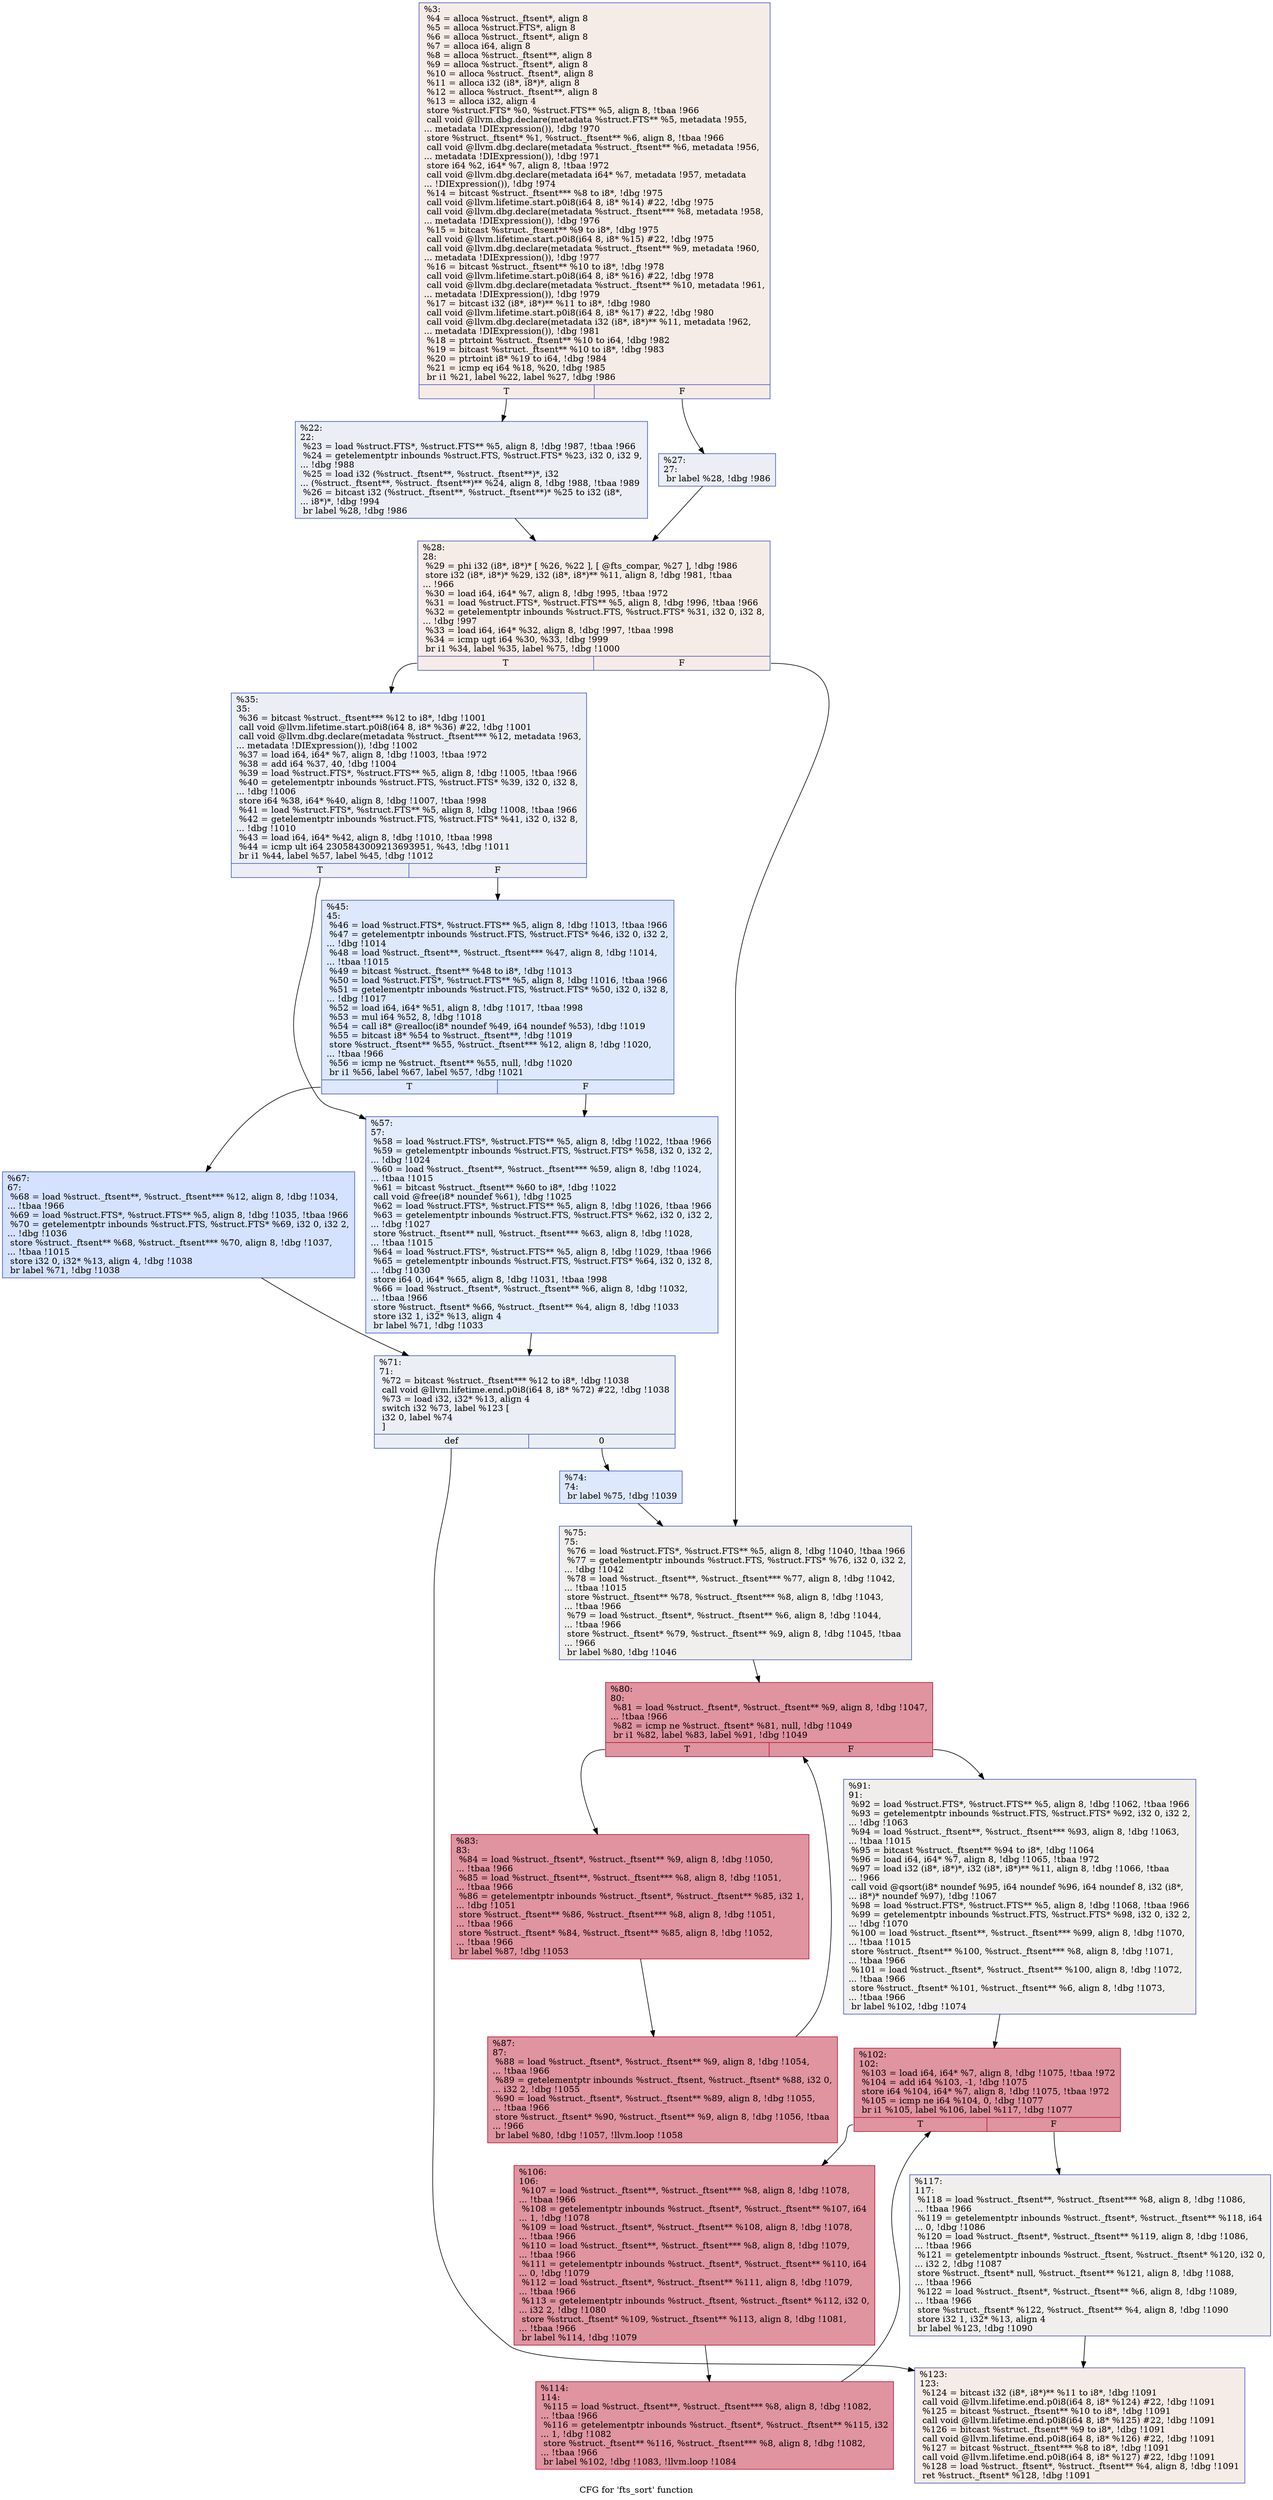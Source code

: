 digraph "CFG for 'fts_sort' function" {
	label="CFG for 'fts_sort' function";

	Node0x2059a30 [shape=record,color="#3d50c3ff", style=filled, fillcolor="#ead5c970",label="{%3:\l  %4 = alloca %struct._ftsent*, align 8\l  %5 = alloca %struct.FTS*, align 8\l  %6 = alloca %struct._ftsent*, align 8\l  %7 = alloca i64, align 8\l  %8 = alloca %struct._ftsent**, align 8\l  %9 = alloca %struct._ftsent*, align 8\l  %10 = alloca %struct._ftsent*, align 8\l  %11 = alloca i32 (i8*, i8*)*, align 8\l  %12 = alloca %struct._ftsent**, align 8\l  %13 = alloca i32, align 4\l  store %struct.FTS* %0, %struct.FTS** %5, align 8, !tbaa !966\l  call void @llvm.dbg.declare(metadata %struct.FTS** %5, metadata !955,\l... metadata !DIExpression()), !dbg !970\l  store %struct._ftsent* %1, %struct._ftsent** %6, align 8, !tbaa !966\l  call void @llvm.dbg.declare(metadata %struct._ftsent** %6, metadata !956,\l... metadata !DIExpression()), !dbg !971\l  store i64 %2, i64* %7, align 8, !tbaa !972\l  call void @llvm.dbg.declare(metadata i64* %7, metadata !957, metadata\l... !DIExpression()), !dbg !974\l  %14 = bitcast %struct._ftsent*** %8 to i8*, !dbg !975\l  call void @llvm.lifetime.start.p0i8(i64 8, i8* %14) #22, !dbg !975\l  call void @llvm.dbg.declare(metadata %struct._ftsent*** %8, metadata !958,\l... metadata !DIExpression()), !dbg !976\l  %15 = bitcast %struct._ftsent** %9 to i8*, !dbg !975\l  call void @llvm.lifetime.start.p0i8(i64 8, i8* %15) #22, !dbg !975\l  call void @llvm.dbg.declare(metadata %struct._ftsent** %9, metadata !960,\l... metadata !DIExpression()), !dbg !977\l  %16 = bitcast %struct._ftsent** %10 to i8*, !dbg !978\l  call void @llvm.lifetime.start.p0i8(i64 8, i8* %16) #22, !dbg !978\l  call void @llvm.dbg.declare(metadata %struct._ftsent** %10, metadata !961,\l... metadata !DIExpression()), !dbg !979\l  %17 = bitcast i32 (i8*, i8*)** %11 to i8*, !dbg !980\l  call void @llvm.lifetime.start.p0i8(i64 8, i8* %17) #22, !dbg !980\l  call void @llvm.dbg.declare(metadata i32 (i8*, i8*)** %11, metadata !962,\l... metadata !DIExpression()), !dbg !981\l  %18 = ptrtoint %struct._ftsent** %10 to i64, !dbg !982\l  %19 = bitcast %struct._ftsent** %10 to i8*, !dbg !983\l  %20 = ptrtoint i8* %19 to i64, !dbg !984\l  %21 = icmp eq i64 %18, %20, !dbg !985\l  br i1 %21, label %22, label %27, !dbg !986\l|{<s0>T|<s1>F}}"];
	Node0x2059a30:s0 -> Node0x201ef70;
	Node0x2059a30:s1 -> Node0x201efc0;
	Node0x201ef70 [shape=record,color="#3d50c3ff", style=filled, fillcolor="#d1dae970",label="{%22:\l22:                                               \l  %23 = load %struct.FTS*, %struct.FTS** %5, align 8, !dbg !987, !tbaa !966\l  %24 = getelementptr inbounds %struct.FTS, %struct.FTS* %23, i32 0, i32 9,\l... !dbg !988\l  %25 = load i32 (%struct._ftsent**, %struct._ftsent**)*, i32\l... (%struct._ftsent**, %struct._ftsent**)** %24, align 8, !dbg !988, !tbaa !989\l  %26 = bitcast i32 (%struct._ftsent**, %struct._ftsent**)* %25 to i32 (i8*,\l... i8*)*, !dbg !994\l  br label %28, !dbg !986\l}"];
	Node0x201ef70 -> Node0x201f010;
	Node0x201efc0 [shape=record,color="#3d50c3ff", style=filled, fillcolor="#d1dae970",label="{%27:\l27:                                               \l  br label %28, !dbg !986\l}"];
	Node0x201efc0 -> Node0x201f010;
	Node0x201f010 [shape=record,color="#3d50c3ff", style=filled, fillcolor="#ead5c970",label="{%28:\l28:                                               \l  %29 = phi i32 (i8*, i8*)* [ %26, %22 ], [ @fts_compar, %27 ], !dbg !986\l  store i32 (i8*, i8*)* %29, i32 (i8*, i8*)** %11, align 8, !dbg !981, !tbaa\l... !966\l  %30 = load i64, i64* %7, align 8, !dbg !995, !tbaa !972\l  %31 = load %struct.FTS*, %struct.FTS** %5, align 8, !dbg !996, !tbaa !966\l  %32 = getelementptr inbounds %struct.FTS, %struct.FTS* %31, i32 0, i32 8,\l... !dbg !997\l  %33 = load i64, i64* %32, align 8, !dbg !997, !tbaa !998\l  %34 = icmp ugt i64 %30, %33, !dbg !999\l  br i1 %34, label %35, label %75, !dbg !1000\l|{<s0>T|<s1>F}}"];
	Node0x201f010:s0 -> Node0x201f060;
	Node0x201f010:s1 -> Node0x201f240;
	Node0x201f060 [shape=record,color="#3d50c3ff", style=filled, fillcolor="#d1dae970",label="{%35:\l35:                                               \l  %36 = bitcast %struct._ftsent*** %12 to i8*, !dbg !1001\l  call void @llvm.lifetime.start.p0i8(i64 8, i8* %36) #22, !dbg !1001\l  call void @llvm.dbg.declare(metadata %struct._ftsent*** %12, metadata !963,\l... metadata !DIExpression()), !dbg !1002\l  %37 = load i64, i64* %7, align 8, !dbg !1003, !tbaa !972\l  %38 = add i64 %37, 40, !dbg !1004\l  %39 = load %struct.FTS*, %struct.FTS** %5, align 8, !dbg !1005, !tbaa !966\l  %40 = getelementptr inbounds %struct.FTS, %struct.FTS* %39, i32 0, i32 8,\l... !dbg !1006\l  store i64 %38, i64* %40, align 8, !dbg !1007, !tbaa !998\l  %41 = load %struct.FTS*, %struct.FTS** %5, align 8, !dbg !1008, !tbaa !966\l  %42 = getelementptr inbounds %struct.FTS, %struct.FTS* %41, i32 0, i32 8,\l... !dbg !1010\l  %43 = load i64, i64* %42, align 8, !dbg !1010, !tbaa !998\l  %44 = icmp ult i64 2305843009213693951, %43, !dbg !1011\l  br i1 %44, label %57, label %45, !dbg !1012\l|{<s0>T|<s1>F}}"];
	Node0x201f060:s0 -> Node0x201f100;
	Node0x201f060:s1 -> Node0x201f0b0;
	Node0x201f0b0 [shape=record,color="#3d50c3ff", style=filled, fillcolor="#b2ccfb70",label="{%45:\l45:                                               \l  %46 = load %struct.FTS*, %struct.FTS** %5, align 8, !dbg !1013, !tbaa !966\l  %47 = getelementptr inbounds %struct.FTS, %struct.FTS* %46, i32 0, i32 2,\l... !dbg !1014\l  %48 = load %struct._ftsent**, %struct._ftsent*** %47, align 8, !dbg !1014,\l... !tbaa !1015\l  %49 = bitcast %struct._ftsent** %48 to i8*, !dbg !1013\l  %50 = load %struct.FTS*, %struct.FTS** %5, align 8, !dbg !1016, !tbaa !966\l  %51 = getelementptr inbounds %struct.FTS, %struct.FTS* %50, i32 0, i32 8,\l... !dbg !1017\l  %52 = load i64, i64* %51, align 8, !dbg !1017, !tbaa !998\l  %53 = mul i64 %52, 8, !dbg !1018\l  %54 = call i8* @realloc(i8* noundef %49, i64 noundef %53), !dbg !1019\l  %55 = bitcast i8* %54 to %struct._ftsent**, !dbg !1019\l  store %struct._ftsent** %55, %struct._ftsent*** %12, align 8, !dbg !1020,\l... !tbaa !966\l  %56 = icmp ne %struct._ftsent** %55, null, !dbg !1020\l  br i1 %56, label %67, label %57, !dbg !1021\l|{<s0>T|<s1>F}}"];
	Node0x201f0b0:s0 -> Node0x201f150;
	Node0x201f0b0:s1 -> Node0x201f100;
	Node0x201f100 [shape=record,color="#3d50c3ff", style=filled, fillcolor="#bfd3f670",label="{%57:\l57:                                               \l  %58 = load %struct.FTS*, %struct.FTS** %5, align 8, !dbg !1022, !tbaa !966\l  %59 = getelementptr inbounds %struct.FTS, %struct.FTS* %58, i32 0, i32 2,\l... !dbg !1024\l  %60 = load %struct._ftsent**, %struct._ftsent*** %59, align 8, !dbg !1024,\l... !tbaa !1015\l  %61 = bitcast %struct._ftsent** %60 to i8*, !dbg !1022\l  call void @free(i8* noundef %61), !dbg !1025\l  %62 = load %struct.FTS*, %struct.FTS** %5, align 8, !dbg !1026, !tbaa !966\l  %63 = getelementptr inbounds %struct.FTS, %struct.FTS* %62, i32 0, i32 2,\l... !dbg !1027\l  store %struct._ftsent** null, %struct._ftsent*** %63, align 8, !dbg !1028,\l... !tbaa !1015\l  %64 = load %struct.FTS*, %struct.FTS** %5, align 8, !dbg !1029, !tbaa !966\l  %65 = getelementptr inbounds %struct.FTS, %struct.FTS* %64, i32 0, i32 8,\l... !dbg !1030\l  store i64 0, i64* %65, align 8, !dbg !1031, !tbaa !998\l  %66 = load %struct._ftsent*, %struct._ftsent** %6, align 8, !dbg !1032,\l... !tbaa !966\l  store %struct._ftsent* %66, %struct._ftsent** %4, align 8, !dbg !1033\l  store i32 1, i32* %13, align 4\l  br label %71, !dbg !1033\l}"];
	Node0x201f100 -> Node0x201f1a0;
	Node0x201f150 [shape=record,color="#3d50c3ff", style=filled, fillcolor="#9ebeff70",label="{%67:\l67:                                               \l  %68 = load %struct._ftsent**, %struct._ftsent*** %12, align 8, !dbg !1034,\l... !tbaa !966\l  %69 = load %struct.FTS*, %struct.FTS** %5, align 8, !dbg !1035, !tbaa !966\l  %70 = getelementptr inbounds %struct.FTS, %struct.FTS* %69, i32 0, i32 2,\l... !dbg !1036\l  store %struct._ftsent** %68, %struct._ftsent*** %70, align 8, !dbg !1037,\l... !tbaa !1015\l  store i32 0, i32* %13, align 4, !dbg !1038\l  br label %71, !dbg !1038\l}"];
	Node0x201f150 -> Node0x201f1a0;
	Node0x201f1a0 [shape=record,color="#3d50c3ff", style=filled, fillcolor="#d1dae970",label="{%71:\l71:                                               \l  %72 = bitcast %struct._ftsent*** %12 to i8*, !dbg !1038\l  call void @llvm.lifetime.end.p0i8(i64 8, i8* %72) #22, !dbg !1038\l  %73 = load i32, i32* %13, align 4\l  switch i32 %73, label %123 [\l    i32 0, label %74\l  ]\l|{<s0>def|<s1>0}}"];
	Node0x201f1a0:s0 -> Node0x201f510;
	Node0x201f1a0:s1 -> Node0x201f1f0;
	Node0x201f1f0 [shape=record,color="#3d50c3ff", style=filled, fillcolor="#b2ccfb70",label="{%74:\l74:                                               \l  br label %75, !dbg !1039\l}"];
	Node0x201f1f0 -> Node0x201f240;
	Node0x201f240 [shape=record,color="#3d50c3ff", style=filled, fillcolor="#e0dbd870",label="{%75:\l75:                                               \l  %76 = load %struct.FTS*, %struct.FTS** %5, align 8, !dbg !1040, !tbaa !966\l  %77 = getelementptr inbounds %struct.FTS, %struct.FTS* %76, i32 0, i32 2,\l... !dbg !1042\l  %78 = load %struct._ftsent**, %struct._ftsent*** %77, align 8, !dbg !1042,\l... !tbaa !1015\l  store %struct._ftsent** %78, %struct._ftsent*** %8, align 8, !dbg !1043,\l... !tbaa !966\l  %79 = load %struct._ftsent*, %struct._ftsent** %6, align 8, !dbg !1044,\l... !tbaa !966\l  store %struct._ftsent* %79, %struct._ftsent** %9, align 8, !dbg !1045, !tbaa\l... !966\l  br label %80, !dbg !1046\l}"];
	Node0x201f240 -> Node0x201f290;
	Node0x201f290 [shape=record,color="#b70d28ff", style=filled, fillcolor="#b70d2870",label="{%80:\l80:                                               \l  %81 = load %struct._ftsent*, %struct._ftsent** %9, align 8, !dbg !1047,\l... !tbaa !966\l  %82 = icmp ne %struct._ftsent* %81, null, !dbg !1049\l  br i1 %82, label %83, label %91, !dbg !1049\l|{<s0>T|<s1>F}}"];
	Node0x201f290:s0 -> Node0x201f2e0;
	Node0x201f290:s1 -> Node0x201f380;
	Node0x201f2e0 [shape=record,color="#b70d28ff", style=filled, fillcolor="#b70d2870",label="{%83:\l83:                                               \l  %84 = load %struct._ftsent*, %struct._ftsent** %9, align 8, !dbg !1050,\l... !tbaa !966\l  %85 = load %struct._ftsent**, %struct._ftsent*** %8, align 8, !dbg !1051,\l... !tbaa !966\l  %86 = getelementptr inbounds %struct._ftsent*, %struct._ftsent** %85, i32 1,\l... !dbg !1051\l  store %struct._ftsent** %86, %struct._ftsent*** %8, align 8, !dbg !1051,\l... !tbaa !966\l  store %struct._ftsent* %84, %struct._ftsent** %85, align 8, !dbg !1052,\l... !tbaa !966\l  br label %87, !dbg !1053\l}"];
	Node0x201f2e0 -> Node0x201f330;
	Node0x201f330 [shape=record,color="#b70d28ff", style=filled, fillcolor="#b70d2870",label="{%87:\l87:                                               \l  %88 = load %struct._ftsent*, %struct._ftsent** %9, align 8, !dbg !1054,\l... !tbaa !966\l  %89 = getelementptr inbounds %struct._ftsent, %struct._ftsent* %88, i32 0,\l... i32 2, !dbg !1055\l  %90 = load %struct._ftsent*, %struct._ftsent** %89, align 8, !dbg !1055,\l... !tbaa !966\l  store %struct._ftsent* %90, %struct._ftsent** %9, align 8, !dbg !1056, !tbaa\l... !966\l  br label %80, !dbg !1057, !llvm.loop !1058\l}"];
	Node0x201f330 -> Node0x201f290;
	Node0x201f380 [shape=record,color="#3d50c3ff", style=filled, fillcolor="#e0dbd870",label="{%91:\l91:                                               \l  %92 = load %struct.FTS*, %struct.FTS** %5, align 8, !dbg !1062, !tbaa !966\l  %93 = getelementptr inbounds %struct.FTS, %struct.FTS* %92, i32 0, i32 2,\l... !dbg !1063\l  %94 = load %struct._ftsent**, %struct._ftsent*** %93, align 8, !dbg !1063,\l... !tbaa !1015\l  %95 = bitcast %struct._ftsent** %94 to i8*, !dbg !1064\l  %96 = load i64, i64* %7, align 8, !dbg !1065, !tbaa !972\l  %97 = load i32 (i8*, i8*)*, i32 (i8*, i8*)** %11, align 8, !dbg !1066, !tbaa\l... !966\l  call void @qsort(i8* noundef %95, i64 noundef %96, i64 noundef 8, i32 (i8*,\l... i8*)* noundef %97), !dbg !1067\l  %98 = load %struct.FTS*, %struct.FTS** %5, align 8, !dbg !1068, !tbaa !966\l  %99 = getelementptr inbounds %struct.FTS, %struct.FTS* %98, i32 0, i32 2,\l... !dbg !1070\l  %100 = load %struct._ftsent**, %struct._ftsent*** %99, align 8, !dbg !1070,\l... !tbaa !1015\l  store %struct._ftsent** %100, %struct._ftsent*** %8, align 8, !dbg !1071,\l... !tbaa !966\l  %101 = load %struct._ftsent*, %struct._ftsent** %100, align 8, !dbg !1072,\l... !tbaa !966\l  store %struct._ftsent* %101, %struct._ftsent** %6, align 8, !dbg !1073,\l... !tbaa !966\l  br label %102, !dbg !1074\l}"];
	Node0x201f380 -> Node0x201f3d0;
	Node0x201f3d0 [shape=record,color="#b70d28ff", style=filled, fillcolor="#b70d2870",label="{%102:\l102:                                              \l  %103 = load i64, i64* %7, align 8, !dbg !1075, !tbaa !972\l  %104 = add i64 %103, -1, !dbg !1075\l  store i64 %104, i64* %7, align 8, !dbg !1075, !tbaa !972\l  %105 = icmp ne i64 %104, 0, !dbg !1077\l  br i1 %105, label %106, label %117, !dbg !1077\l|{<s0>T|<s1>F}}"];
	Node0x201f3d0:s0 -> Node0x201f420;
	Node0x201f3d0:s1 -> Node0x201f4c0;
	Node0x201f420 [shape=record,color="#b70d28ff", style=filled, fillcolor="#b70d2870",label="{%106:\l106:                                              \l  %107 = load %struct._ftsent**, %struct._ftsent*** %8, align 8, !dbg !1078,\l... !tbaa !966\l  %108 = getelementptr inbounds %struct._ftsent*, %struct._ftsent** %107, i64\l... 1, !dbg !1078\l  %109 = load %struct._ftsent*, %struct._ftsent** %108, align 8, !dbg !1078,\l... !tbaa !966\l  %110 = load %struct._ftsent**, %struct._ftsent*** %8, align 8, !dbg !1079,\l... !tbaa !966\l  %111 = getelementptr inbounds %struct._ftsent*, %struct._ftsent** %110, i64\l... 0, !dbg !1079\l  %112 = load %struct._ftsent*, %struct._ftsent** %111, align 8, !dbg !1079,\l... !tbaa !966\l  %113 = getelementptr inbounds %struct._ftsent, %struct._ftsent* %112, i32 0,\l... i32 2, !dbg !1080\l  store %struct._ftsent* %109, %struct._ftsent** %113, align 8, !dbg !1081,\l... !tbaa !966\l  br label %114, !dbg !1079\l}"];
	Node0x201f420 -> Node0x201f470;
	Node0x201f470 [shape=record,color="#b70d28ff", style=filled, fillcolor="#b70d2870",label="{%114:\l114:                                              \l  %115 = load %struct._ftsent**, %struct._ftsent*** %8, align 8, !dbg !1082,\l... !tbaa !966\l  %116 = getelementptr inbounds %struct._ftsent*, %struct._ftsent** %115, i32\l... 1, !dbg !1082\l  store %struct._ftsent** %116, %struct._ftsent*** %8, align 8, !dbg !1082,\l... !tbaa !966\l  br label %102, !dbg !1083, !llvm.loop !1084\l}"];
	Node0x201f470 -> Node0x201f3d0;
	Node0x201f4c0 [shape=record,color="#3d50c3ff", style=filled, fillcolor="#e0dbd870",label="{%117:\l117:                                              \l  %118 = load %struct._ftsent**, %struct._ftsent*** %8, align 8, !dbg !1086,\l... !tbaa !966\l  %119 = getelementptr inbounds %struct._ftsent*, %struct._ftsent** %118, i64\l... 0, !dbg !1086\l  %120 = load %struct._ftsent*, %struct._ftsent** %119, align 8, !dbg !1086,\l... !tbaa !966\l  %121 = getelementptr inbounds %struct._ftsent, %struct._ftsent* %120, i32 0,\l... i32 2, !dbg !1087\l  store %struct._ftsent* null, %struct._ftsent** %121, align 8, !dbg !1088,\l... !tbaa !966\l  %122 = load %struct._ftsent*, %struct._ftsent** %6, align 8, !dbg !1089,\l... !tbaa !966\l  store %struct._ftsent* %122, %struct._ftsent** %4, align 8, !dbg !1090\l  store i32 1, i32* %13, align 4\l  br label %123, !dbg !1090\l}"];
	Node0x201f4c0 -> Node0x201f510;
	Node0x201f510 [shape=record,color="#3d50c3ff", style=filled, fillcolor="#ead5c970",label="{%123:\l123:                                              \l  %124 = bitcast i32 (i8*, i8*)** %11 to i8*, !dbg !1091\l  call void @llvm.lifetime.end.p0i8(i64 8, i8* %124) #22, !dbg !1091\l  %125 = bitcast %struct._ftsent** %10 to i8*, !dbg !1091\l  call void @llvm.lifetime.end.p0i8(i64 8, i8* %125) #22, !dbg !1091\l  %126 = bitcast %struct._ftsent** %9 to i8*, !dbg !1091\l  call void @llvm.lifetime.end.p0i8(i64 8, i8* %126) #22, !dbg !1091\l  %127 = bitcast %struct._ftsent*** %8 to i8*, !dbg !1091\l  call void @llvm.lifetime.end.p0i8(i64 8, i8* %127) #22, !dbg !1091\l  %128 = load %struct._ftsent*, %struct._ftsent** %4, align 8, !dbg !1091\l  ret %struct._ftsent* %128, !dbg !1091\l}"];
}
